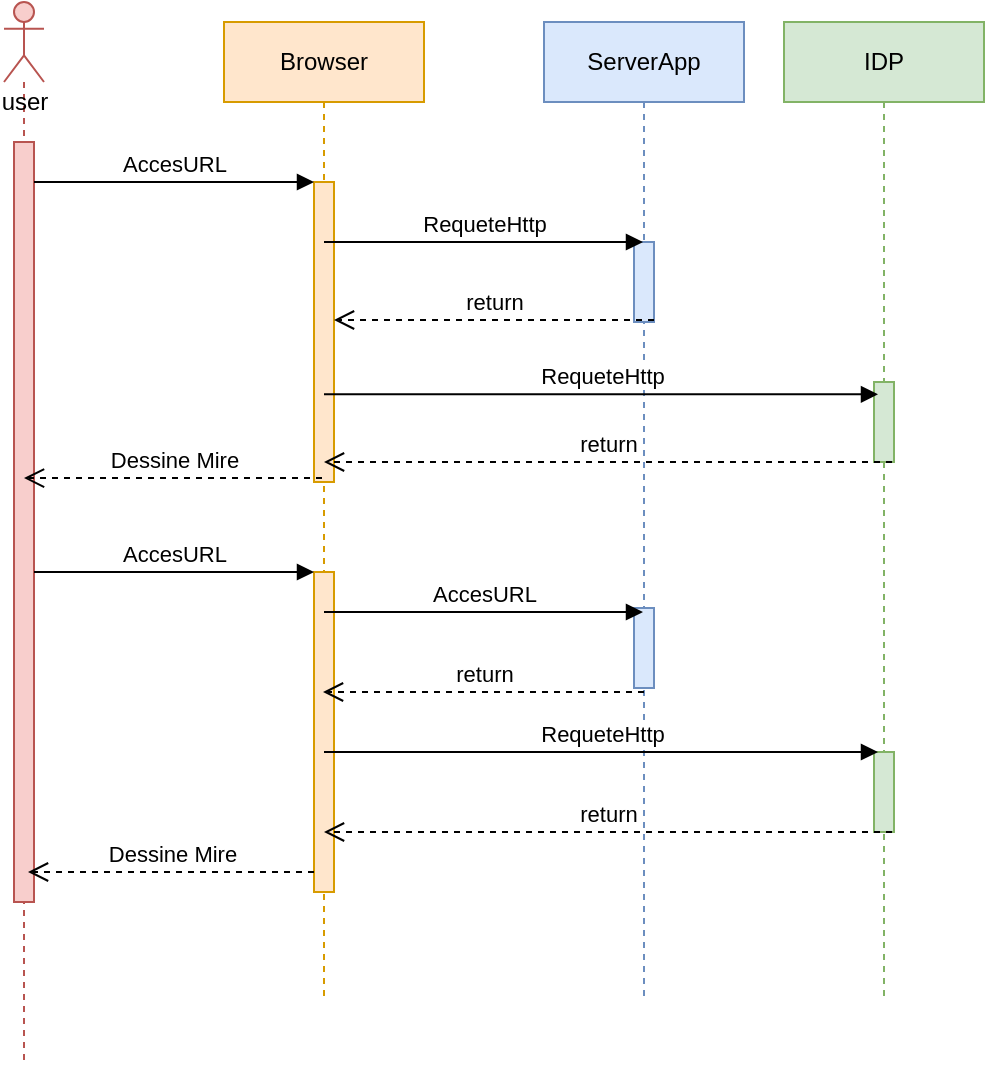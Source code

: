<mxfile version="23.1.5" type="device">
  <diagram name="Page-1" id="d09H3-JXCVfidDn7u6ot">
    <mxGraphModel dx="801" dy="875" grid="1" gridSize="10" guides="1" tooltips="1" connect="1" arrows="1" fold="1" page="1" pageScale="1" pageWidth="827" pageHeight="1169" math="0" shadow="0">
      <root>
        <mxCell id="0" />
        <mxCell id="1" parent="0" />
        <mxCell id="RDpyPI0KjrjBRPkJG_iu-2" value="user" style="shape=umlLifeline;participant=umlActor;perimeter=lifelinePerimeter;html=1;container=1;collapsible=0;recursiveResize=0;verticalAlign=top;spacingTop=36;outlineConnect=0;size=40;fillColor=#f8cecc;strokeColor=#b85450;" parent="1" vertex="1">
          <mxGeometry x="130" y="80" width="20" height="530" as="geometry" />
        </mxCell>
        <mxCell id="RDpyPI0KjrjBRPkJG_iu-3" value="" style="html=1;points=[];perimeter=orthogonalPerimeter;fillColor=#f8cecc;strokeColor=#b85450;" parent="RDpyPI0KjrjBRPkJG_iu-2" vertex="1">
          <mxGeometry x="5" y="70" width="10" height="380" as="geometry" />
        </mxCell>
        <mxCell id="RDpyPI0KjrjBRPkJG_iu-4" value="Browser" style="shape=umlLifeline;perimeter=lifelinePerimeter;whiteSpace=wrap;html=1;container=1;collapsible=0;recursiveResize=0;outlineConnect=0;fillColor=#ffe6cc;strokeColor=#d79b00;" parent="1" vertex="1">
          <mxGeometry x="240" y="90" width="100" height="490" as="geometry" />
        </mxCell>
        <mxCell id="RDpyPI0KjrjBRPkJG_iu-5" value="" style="html=1;points=[];perimeter=orthogonalPerimeter;fillColor=#ffe6cc;strokeColor=#d79b00;" parent="RDpyPI0KjrjBRPkJG_iu-4" vertex="1">
          <mxGeometry x="45" y="80" width="10" height="150" as="geometry" />
        </mxCell>
        <mxCell id="RDpyPI0KjrjBRPkJG_iu-8" value="" style="html=1;points=[];perimeter=orthogonalPerimeter;fillColor=#ffe6cc;strokeColor=#d79b00;" parent="RDpyPI0KjrjBRPkJG_iu-4" vertex="1">
          <mxGeometry x="45" y="275" width="10" height="160" as="geometry" />
        </mxCell>
        <mxCell id="fbmXNVLakk9ex8O59aj3-4" value="AccesURL" style="html=1;verticalAlign=bottom;endArrow=block;entryX=0;entryY=0;rounded=0;" edge="1" parent="RDpyPI0KjrjBRPkJG_iu-4">
          <mxGeometry relative="1" as="geometry">
            <mxPoint x="-95" y="275" as="sourcePoint" />
            <mxPoint x="45" y="275" as="targetPoint" />
          </mxGeometry>
        </mxCell>
        <mxCell id="fbmXNVLakk9ex8O59aj3-13" value="Dessine Mire" style="html=1;verticalAlign=bottom;endArrow=open;dashed=1;endSize=8;curved=0;rounded=0;exitX=0.4;exitY=0.987;exitDx=0;exitDy=0;exitPerimeter=0;entryX=1.1;entryY=0.4;entryDx=0;entryDy=0;entryPerimeter=0;" edge="1" parent="RDpyPI0KjrjBRPkJG_iu-4">
          <mxGeometry relative="1" as="geometry">
            <mxPoint x="45" y="425" as="sourcePoint" />
            <mxPoint x="-98" y="425" as="targetPoint" />
          </mxGeometry>
        </mxCell>
        <mxCell id="RDpyPI0KjrjBRPkJG_iu-10" value="AccesURL" style="html=1;verticalAlign=bottom;endArrow=block;entryX=0;entryY=0;rounded=0;" parent="1" source="RDpyPI0KjrjBRPkJG_iu-3" target="RDpyPI0KjrjBRPkJG_iu-5" edge="1">
          <mxGeometry relative="1" as="geometry">
            <mxPoint x="245" y="170" as="sourcePoint" />
          </mxGeometry>
        </mxCell>
        <mxCell id="RDpyPI0KjrjBRPkJG_iu-11" value="ServerApp" style="shape=umlLifeline;perimeter=lifelinePerimeter;whiteSpace=wrap;html=1;container=1;collapsible=0;recursiveResize=0;outlineConnect=0;fillColor=#dae8fc;strokeColor=#6c8ebf;" parent="1" vertex="1">
          <mxGeometry x="400" y="90" width="100" height="490" as="geometry" />
        </mxCell>
        <mxCell id="RDpyPI0KjrjBRPkJG_iu-12" value="" style="html=1;points=[];perimeter=orthogonalPerimeter;fillColor=#dae8fc;strokeColor=#6c8ebf;" parent="RDpyPI0KjrjBRPkJG_iu-11" vertex="1">
          <mxGeometry x="45" y="110" width="10" height="40" as="geometry" />
        </mxCell>
        <mxCell id="fbmXNVLakk9ex8O59aj3-5" value="" style="html=1;points=[];perimeter=orthogonalPerimeter;fillColor=#dae8fc;strokeColor=#6c8ebf;" vertex="1" parent="RDpyPI0KjrjBRPkJG_iu-11">
          <mxGeometry x="45" y="293" width="10" height="40" as="geometry" />
        </mxCell>
        <mxCell id="fbmXNVLakk9ex8O59aj3-8" value="return" style="html=1;verticalAlign=bottom;endArrow=open;dashed=1;endSize=8;curved=0;rounded=0;" edge="1" parent="RDpyPI0KjrjBRPkJG_iu-11">
          <mxGeometry relative="1" as="geometry">
            <mxPoint x="55" y="149" as="sourcePoint" />
            <mxPoint x="-105" y="149" as="targetPoint" />
          </mxGeometry>
        </mxCell>
        <mxCell id="RDpyPI0KjrjBRPkJG_iu-15" value="IDP" style="shape=umlLifeline;perimeter=lifelinePerimeter;whiteSpace=wrap;html=1;container=1;collapsible=0;recursiveResize=0;outlineConnect=0;fillColor=#d5e8d4;strokeColor=#82b366;" parent="1" vertex="1">
          <mxGeometry x="520" y="90" width="100" height="490" as="geometry" />
        </mxCell>
        <mxCell id="RDpyPI0KjrjBRPkJG_iu-17" value="" style="html=1;points=[];perimeter=orthogonalPerimeter;fillColor=#d5e8d4;strokeColor=#82b366;" parent="RDpyPI0KjrjBRPkJG_iu-15" vertex="1">
          <mxGeometry x="45" y="180" width="10" height="40" as="geometry" />
        </mxCell>
        <mxCell id="fbmXNVLakk9ex8O59aj3-6" value="" style="html=1;points=[];perimeter=orthogonalPerimeter;fillColor=#d5e8d4;strokeColor=#82b366;" vertex="1" parent="RDpyPI0KjrjBRPkJG_iu-15">
          <mxGeometry x="45" y="365" width="10" height="40" as="geometry" />
        </mxCell>
        <mxCell id="fbmXNVLakk9ex8O59aj3-9" value="return" style="html=1;verticalAlign=bottom;endArrow=open;dashed=1;endSize=8;curved=0;rounded=0;" edge="1" parent="RDpyPI0KjrjBRPkJG_iu-15" target="RDpyPI0KjrjBRPkJG_iu-4">
          <mxGeometry relative="1" as="geometry">
            <mxPoint x="54" y="220" as="sourcePoint" />
            <mxPoint x="-106" y="220" as="targetPoint" />
          </mxGeometry>
        </mxCell>
        <mxCell id="fbmXNVLakk9ex8O59aj3-2" value="AccesURL" style="html=1;verticalAlign=bottom;endArrow=block;rounded=0;" edge="1" parent="1">
          <mxGeometry relative="1" as="geometry">
            <mxPoint x="290" y="385" as="sourcePoint" />
            <mxPoint x="449.5" y="385" as="targetPoint" />
          </mxGeometry>
        </mxCell>
        <mxCell id="fbmXNVLakk9ex8O59aj3-3" value="RequeteHttp" style="html=1;verticalAlign=bottom;endArrow=block;rounded=0;" edge="1" parent="1" target="RDpyPI0KjrjBRPkJG_iu-11">
          <mxGeometry relative="1" as="geometry">
            <mxPoint x="290" y="200" as="sourcePoint" />
            <mxPoint x="430" y="200" as="targetPoint" />
          </mxGeometry>
        </mxCell>
        <mxCell id="fbmXNVLakk9ex8O59aj3-1" value="RequeteHttp" style="html=1;verticalAlign=bottom;endArrow=block;entryX=0.2;entryY=0.154;rounded=0;entryDx=0;entryDy=0;entryPerimeter=0;" edge="1" parent="1" source="RDpyPI0KjrjBRPkJG_iu-4" target="RDpyPI0KjrjBRPkJG_iu-17">
          <mxGeometry relative="1" as="geometry">
            <mxPoint x="295" y="280" as="sourcePoint" />
            <mxPoint x="435" y="280" as="targetPoint" />
          </mxGeometry>
        </mxCell>
        <mxCell id="fbmXNVLakk9ex8O59aj3-7" value="return" style="html=1;verticalAlign=bottom;endArrow=open;dashed=1;endSize=8;curved=0;rounded=0;" edge="1" parent="1">
          <mxGeometry relative="1" as="geometry">
            <mxPoint x="450" y="425" as="sourcePoint" />
            <mxPoint x="289.5" y="425" as="targetPoint" />
          </mxGeometry>
        </mxCell>
        <mxCell id="fbmXNVLakk9ex8O59aj3-10" value="return" style="html=1;verticalAlign=bottom;endArrow=open;dashed=1;endSize=8;curved=0;rounded=0;" edge="1" parent="1">
          <mxGeometry relative="1" as="geometry">
            <mxPoint x="574" y="495" as="sourcePoint" />
            <mxPoint x="290" y="495" as="targetPoint" />
          </mxGeometry>
        </mxCell>
        <mxCell id="fbmXNVLakk9ex8O59aj3-11" value="RequeteHttp" style="html=1;verticalAlign=bottom;endArrow=block;entryX=0.2;entryY=0.154;rounded=0;entryDx=0;entryDy=0;entryPerimeter=0;" edge="1" parent="1">
          <mxGeometry relative="1" as="geometry">
            <mxPoint x="290" y="455" as="sourcePoint" />
            <mxPoint x="567" y="455" as="targetPoint" />
          </mxGeometry>
        </mxCell>
        <mxCell id="fbmXNVLakk9ex8O59aj3-12" value="Dessine Mire" style="html=1;verticalAlign=bottom;endArrow=open;dashed=1;endSize=8;curved=0;rounded=0;exitX=0.4;exitY=0.987;exitDx=0;exitDy=0;exitPerimeter=0;" edge="1" parent="1" source="RDpyPI0KjrjBRPkJG_iu-5" target="RDpyPI0KjrjBRPkJG_iu-2">
          <mxGeometry relative="1" as="geometry">
            <mxPoint x="424" y="310" as="sourcePoint" />
            <mxPoint x="140" y="310" as="targetPoint" />
          </mxGeometry>
        </mxCell>
      </root>
    </mxGraphModel>
  </diagram>
</mxfile>
